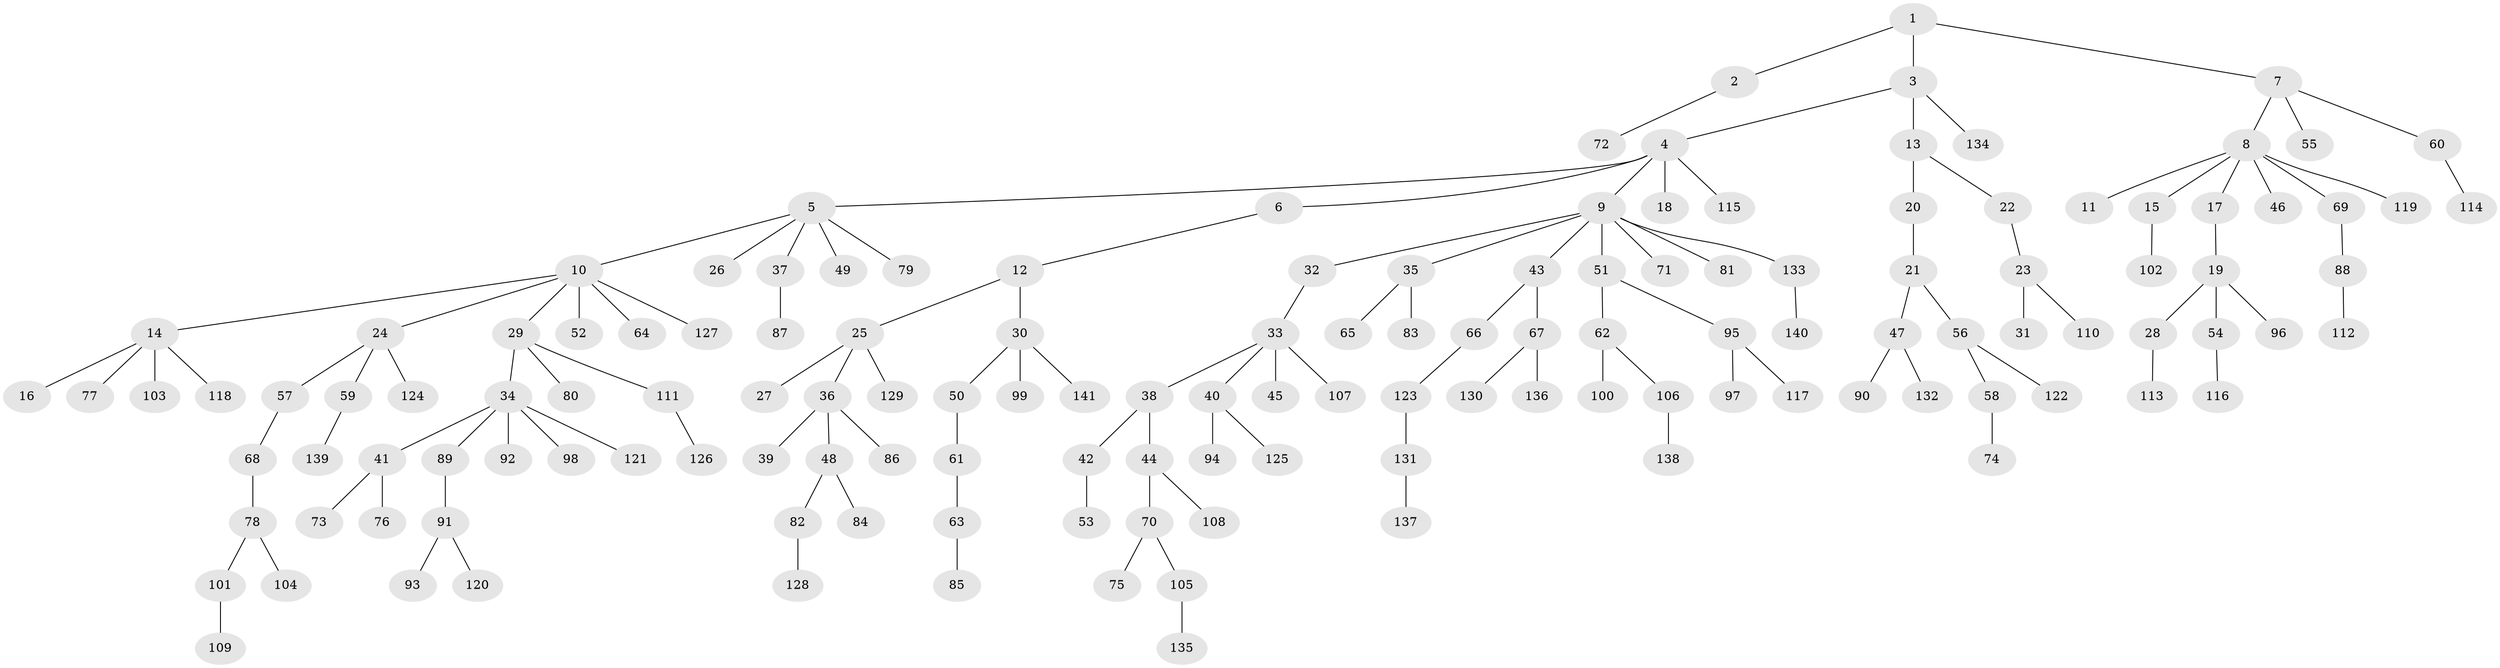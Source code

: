 // Generated by graph-tools (version 1.1) at 2025/15/03/09/25 04:15:29]
// undirected, 141 vertices, 140 edges
graph export_dot {
graph [start="1"]
  node [color=gray90,style=filled];
  1;
  2;
  3;
  4;
  5;
  6;
  7;
  8;
  9;
  10;
  11;
  12;
  13;
  14;
  15;
  16;
  17;
  18;
  19;
  20;
  21;
  22;
  23;
  24;
  25;
  26;
  27;
  28;
  29;
  30;
  31;
  32;
  33;
  34;
  35;
  36;
  37;
  38;
  39;
  40;
  41;
  42;
  43;
  44;
  45;
  46;
  47;
  48;
  49;
  50;
  51;
  52;
  53;
  54;
  55;
  56;
  57;
  58;
  59;
  60;
  61;
  62;
  63;
  64;
  65;
  66;
  67;
  68;
  69;
  70;
  71;
  72;
  73;
  74;
  75;
  76;
  77;
  78;
  79;
  80;
  81;
  82;
  83;
  84;
  85;
  86;
  87;
  88;
  89;
  90;
  91;
  92;
  93;
  94;
  95;
  96;
  97;
  98;
  99;
  100;
  101;
  102;
  103;
  104;
  105;
  106;
  107;
  108;
  109;
  110;
  111;
  112;
  113;
  114;
  115;
  116;
  117;
  118;
  119;
  120;
  121;
  122;
  123;
  124;
  125;
  126;
  127;
  128;
  129;
  130;
  131;
  132;
  133;
  134;
  135;
  136;
  137;
  138;
  139;
  140;
  141;
  1 -- 2;
  1 -- 3;
  1 -- 7;
  2 -- 72;
  3 -- 4;
  3 -- 13;
  3 -- 134;
  4 -- 5;
  4 -- 6;
  4 -- 9;
  4 -- 18;
  4 -- 115;
  5 -- 10;
  5 -- 26;
  5 -- 37;
  5 -- 49;
  5 -- 79;
  6 -- 12;
  7 -- 8;
  7 -- 55;
  7 -- 60;
  8 -- 11;
  8 -- 15;
  8 -- 17;
  8 -- 46;
  8 -- 69;
  8 -- 119;
  9 -- 32;
  9 -- 35;
  9 -- 43;
  9 -- 51;
  9 -- 71;
  9 -- 81;
  9 -- 133;
  10 -- 14;
  10 -- 24;
  10 -- 29;
  10 -- 52;
  10 -- 64;
  10 -- 127;
  12 -- 25;
  12 -- 30;
  13 -- 20;
  13 -- 22;
  14 -- 16;
  14 -- 77;
  14 -- 103;
  14 -- 118;
  15 -- 102;
  17 -- 19;
  19 -- 28;
  19 -- 54;
  19 -- 96;
  20 -- 21;
  21 -- 47;
  21 -- 56;
  22 -- 23;
  23 -- 31;
  23 -- 110;
  24 -- 57;
  24 -- 59;
  24 -- 124;
  25 -- 27;
  25 -- 36;
  25 -- 129;
  28 -- 113;
  29 -- 34;
  29 -- 80;
  29 -- 111;
  30 -- 50;
  30 -- 99;
  30 -- 141;
  32 -- 33;
  33 -- 38;
  33 -- 40;
  33 -- 45;
  33 -- 107;
  34 -- 41;
  34 -- 89;
  34 -- 92;
  34 -- 98;
  34 -- 121;
  35 -- 65;
  35 -- 83;
  36 -- 39;
  36 -- 48;
  36 -- 86;
  37 -- 87;
  38 -- 42;
  38 -- 44;
  40 -- 94;
  40 -- 125;
  41 -- 73;
  41 -- 76;
  42 -- 53;
  43 -- 66;
  43 -- 67;
  44 -- 70;
  44 -- 108;
  47 -- 90;
  47 -- 132;
  48 -- 82;
  48 -- 84;
  50 -- 61;
  51 -- 62;
  51 -- 95;
  54 -- 116;
  56 -- 58;
  56 -- 122;
  57 -- 68;
  58 -- 74;
  59 -- 139;
  60 -- 114;
  61 -- 63;
  62 -- 100;
  62 -- 106;
  63 -- 85;
  66 -- 123;
  67 -- 130;
  67 -- 136;
  68 -- 78;
  69 -- 88;
  70 -- 75;
  70 -- 105;
  78 -- 101;
  78 -- 104;
  82 -- 128;
  88 -- 112;
  89 -- 91;
  91 -- 93;
  91 -- 120;
  95 -- 97;
  95 -- 117;
  101 -- 109;
  105 -- 135;
  106 -- 138;
  111 -- 126;
  123 -- 131;
  131 -- 137;
  133 -- 140;
}
